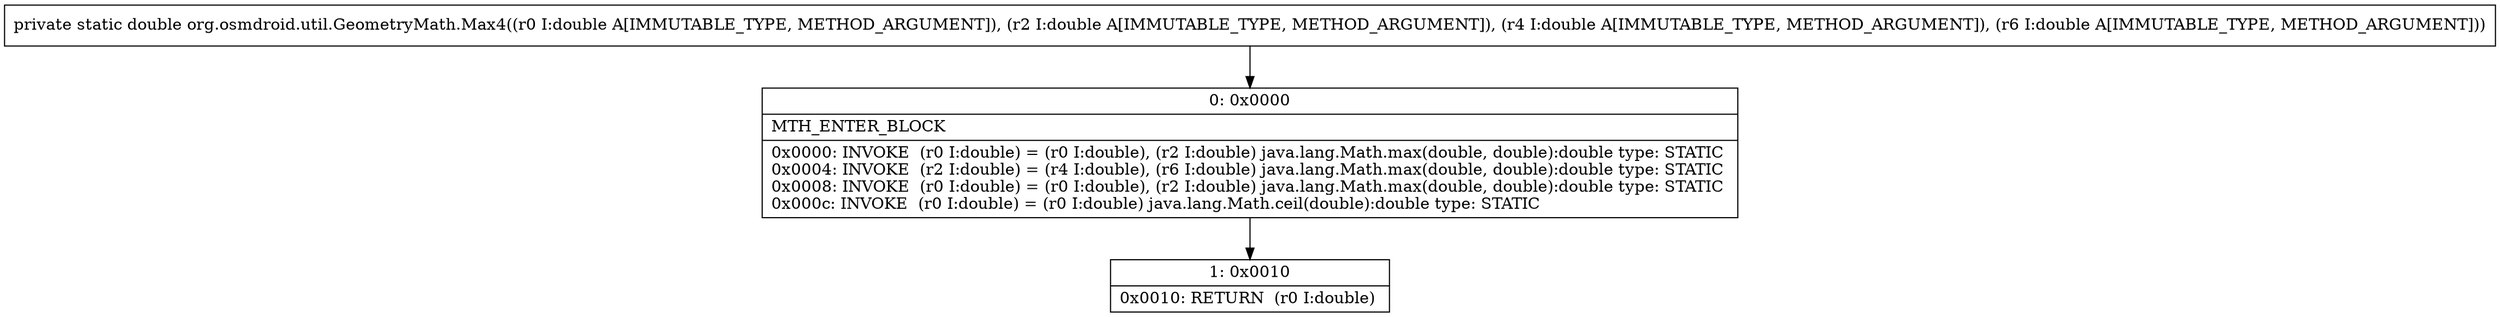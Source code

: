 digraph "CFG fororg.osmdroid.util.GeometryMath.Max4(DDDD)D" {
Node_0 [shape=record,label="{0\:\ 0x0000|MTH_ENTER_BLOCK\l|0x0000: INVOKE  (r0 I:double) = (r0 I:double), (r2 I:double) java.lang.Math.max(double, double):double type: STATIC \l0x0004: INVOKE  (r2 I:double) = (r4 I:double), (r6 I:double) java.lang.Math.max(double, double):double type: STATIC \l0x0008: INVOKE  (r0 I:double) = (r0 I:double), (r2 I:double) java.lang.Math.max(double, double):double type: STATIC \l0x000c: INVOKE  (r0 I:double) = (r0 I:double) java.lang.Math.ceil(double):double type: STATIC \l}"];
Node_1 [shape=record,label="{1\:\ 0x0010|0x0010: RETURN  (r0 I:double) \l}"];
MethodNode[shape=record,label="{private static double org.osmdroid.util.GeometryMath.Max4((r0 I:double A[IMMUTABLE_TYPE, METHOD_ARGUMENT]), (r2 I:double A[IMMUTABLE_TYPE, METHOD_ARGUMENT]), (r4 I:double A[IMMUTABLE_TYPE, METHOD_ARGUMENT]), (r6 I:double A[IMMUTABLE_TYPE, METHOD_ARGUMENT])) }"];
MethodNode -> Node_0;
Node_0 -> Node_1;
}

